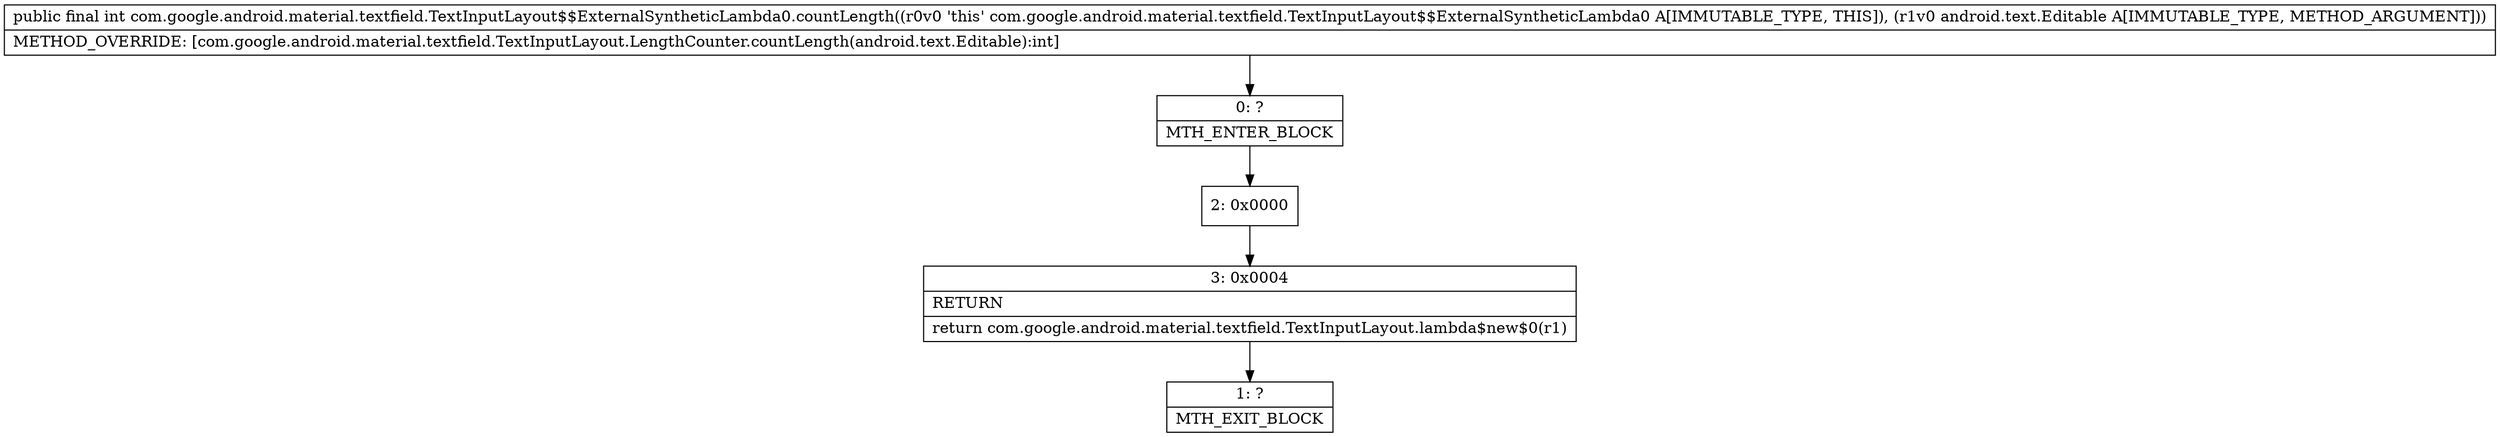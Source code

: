 digraph "CFG forcom.google.android.material.textfield.TextInputLayout$$ExternalSyntheticLambda0.countLength(Landroid\/text\/Editable;)I" {
Node_0 [shape=record,label="{0\:\ ?|MTH_ENTER_BLOCK\l}"];
Node_2 [shape=record,label="{2\:\ 0x0000}"];
Node_3 [shape=record,label="{3\:\ 0x0004|RETURN\l|return com.google.android.material.textfield.TextInputLayout.lambda$new$0(r1)\l}"];
Node_1 [shape=record,label="{1\:\ ?|MTH_EXIT_BLOCK\l}"];
MethodNode[shape=record,label="{public final int com.google.android.material.textfield.TextInputLayout$$ExternalSyntheticLambda0.countLength((r0v0 'this' com.google.android.material.textfield.TextInputLayout$$ExternalSyntheticLambda0 A[IMMUTABLE_TYPE, THIS]), (r1v0 android.text.Editable A[IMMUTABLE_TYPE, METHOD_ARGUMENT]))  | METHOD_OVERRIDE: [com.google.android.material.textfield.TextInputLayout.LengthCounter.countLength(android.text.Editable):int]\l}"];
MethodNode -> Node_0;Node_0 -> Node_2;
Node_2 -> Node_3;
Node_3 -> Node_1;
}

